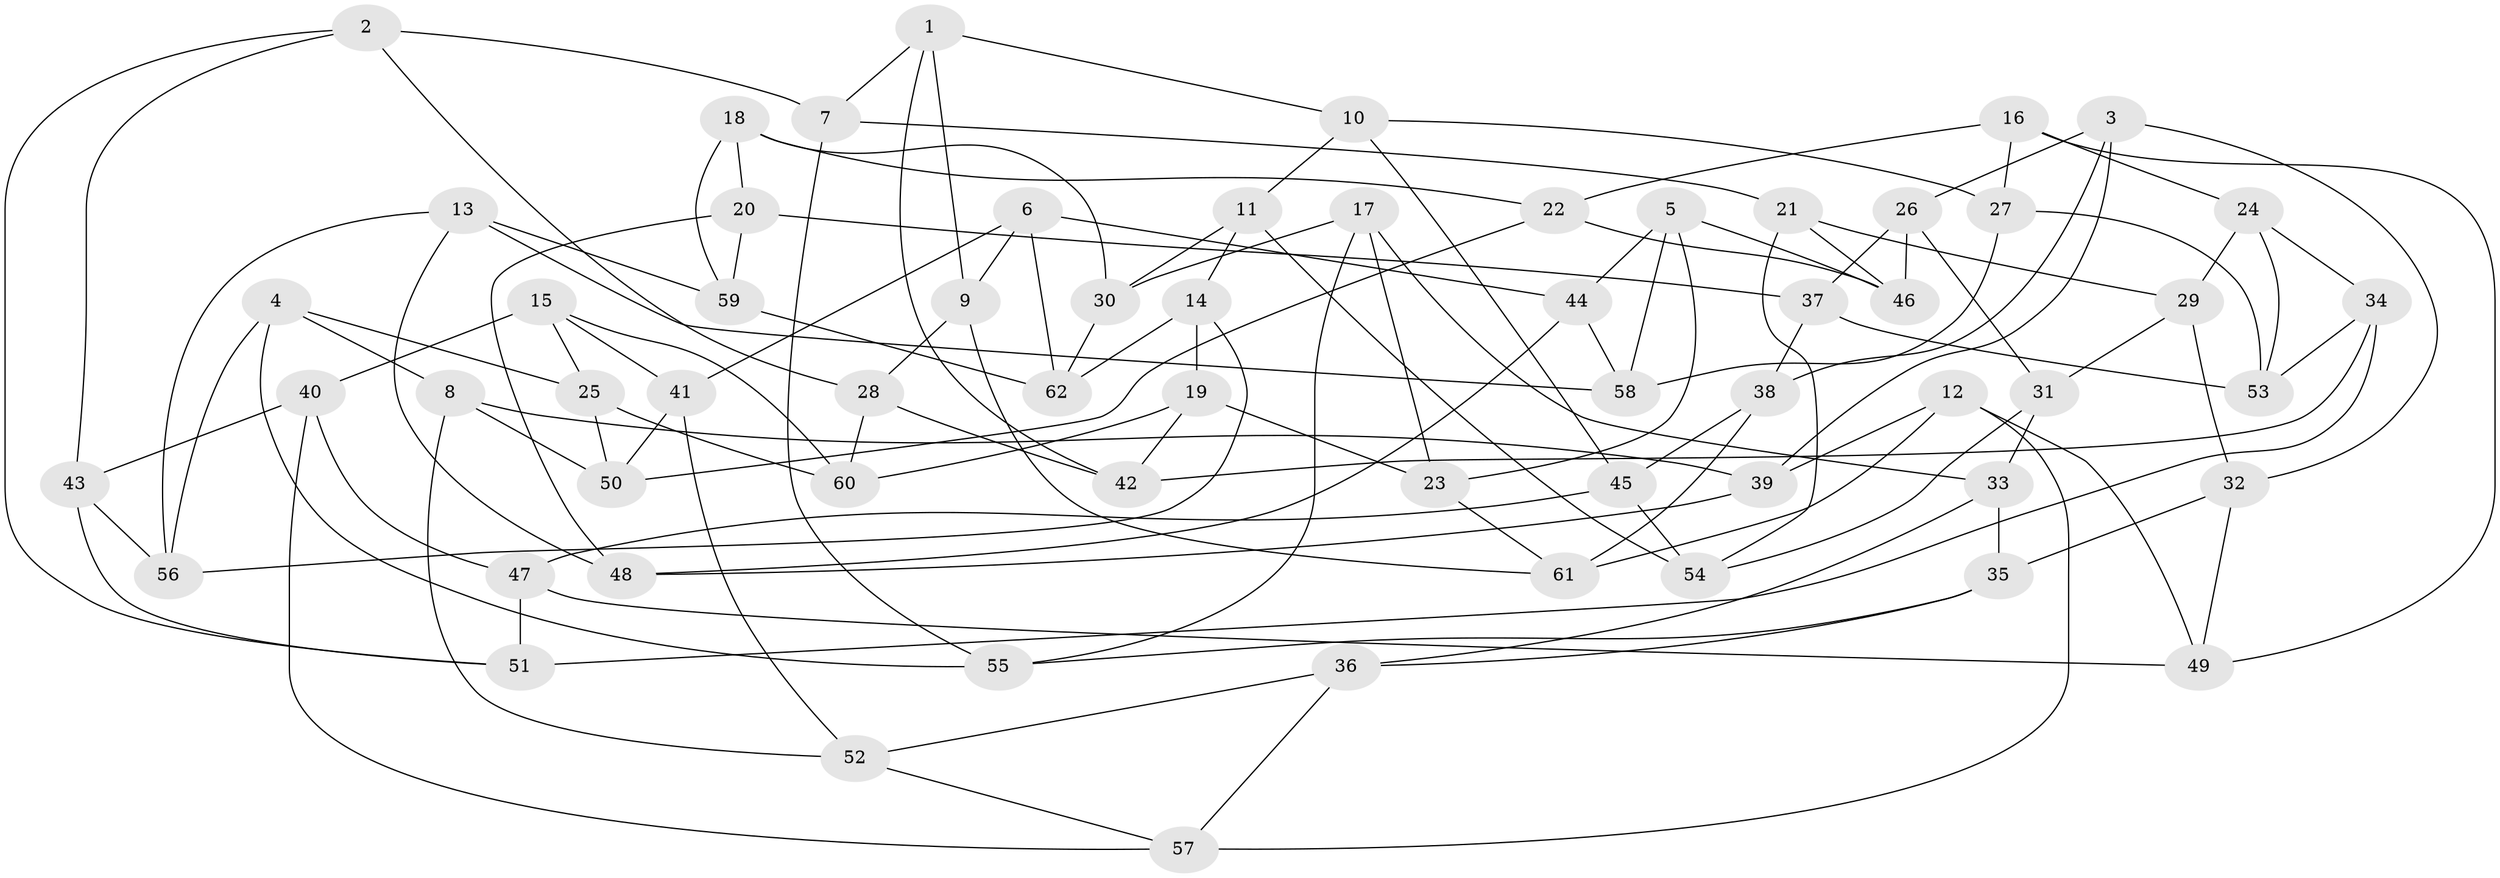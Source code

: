 // Generated by graph-tools (version 1.1) at 2025/27/03/09/25 03:27:00]
// undirected, 62 vertices, 124 edges
graph export_dot {
graph [start="1"]
  node [color=gray90,style=filled];
  1;
  2;
  3;
  4;
  5;
  6;
  7;
  8;
  9;
  10;
  11;
  12;
  13;
  14;
  15;
  16;
  17;
  18;
  19;
  20;
  21;
  22;
  23;
  24;
  25;
  26;
  27;
  28;
  29;
  30;
  31;
  32;
  33;
  34;
  35;
  36;
  37;
  38;
  39;
  40;
  41;
  42;
  43;
  44;
  45;
  46;
  47;
  48;
  49;
  50;
  51;
  52;
  53;
  54;
  55;
  56;
  57;
  58;
  59;
  60;
  61;
  62;
  1 -- 10;
  1 -- 42;
  1 -- 7;
  1 -- 9;
  2 -- 43;
  2 -- 51;
  2 -- 7;
  2 -- 28;
  3 -- 39;
  3 -- 26;
  3 -- 32;
  3 -- 38;
  4 -- 8;
  4 -- 56;
  4 -- 55;
  4 -- 25;
  5 -- 23;
  5 -- 58;
  5 -- 46;
  5 -- 44;
  6 -- 9;
  6 -- 62;
  6 -- 41;
  6 -- 44;
  7 -- 55;
  7 -- 21;
  8 -- 52;
  8 -- 39;
  8 -- 50;
  9 -- 28;
  9 -- 61;
  10 -- 27;
  10 -- 45;
  10 -- 11;
  11 -- 54;
  11 -- 14;
  11 -- 30;
  12 -- 57;
  12 -- 61;
  12 -- 39;
  12 -- 49;
  13 -- 58;
  13 -- 56;
  13 -- 59;
  13 -- 48;
  14 -- 56;
  14 -- 62;
  14 -- 19;
  15 -- 41;
  15 -- 25;
  15 -- 60;
  15 -- 40;
  16 -- 27;
  16 -- 24;
  16 -- 49;
  16 -- 22;
  17 -- 23;
  17 -- 33;
  17 -- 55;
  17 -- 30;
  18 -- 22;
  18 -- 30;
  18 -- 59;
  18 -- 20;
  19 -- 23;
  19 -- 60;
  19 -- 42;
  20 -- 59;
  20 -- 37;
  20 -- 48;
  21 -- 54;
  21 -- 29;
  21 -- 46;
  22 -- 50;
  22 -- 46;
  23 -- 61;
  24 -- 34;
  24 -- 29;
  24 -- 53;
  25 -- 60;
  25 -- 50;
  26 -- 31;
  26 -- 37;
  26 -- 46;
  27 -- 53;
  27 -- 58;
  28 -- 42;
  28 -- 60;
  29 -- 31;
  29 -- 32;
  30 -- 62;
  31 -- 33;
  31 -- 54;
  32 -- 35;
  32 -- 49;
  33 -- 36;
  33 -- 35;
  34 -- 51;
  34 -- 53;
  34 -- 42;
  35 -- 55;
  35 -- 36;
  36 -- 52;
  36 -- 57;
  37 -- 38;
  37 -- 53;
  38 -- 61;
  38 -- 45;
  39 -- 48;
  40 -- 43;
  40 -- 57;
  40 -- 47;
  41 -- 50;
  41 -- 52;
  43 -- 51;
  43 -- 56;
  44 -- 48;
  44 -- 58;
  45 -- 47;
  45 -- 54;
  47 -- 49;
  47 -- 51;
  52 -- 57;
  59 -- 62;
}
